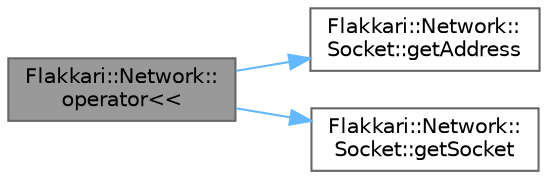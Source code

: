 digraph "Flakkari::Network::operator&lt;&lt;"
{
 // LATEX_PDF_SIZE
  bgcolor="transparent";
  edge [fontname=Helvetica,fontsize=10,labelfontname=Helvetica,labelfontsize=10];
  node [fontname=Helvetica,fontsize=10,shape=box,height=0.2,width=0.4];
  rankdir="LR";
  Node1 [id="Node000001",label="Flakkari::Network::\loperator\<\<",height=0.2,width=0.4,color="gray40", fillcolor="grey60", style="filled", fontcolor="black",tooltip="Convert Socket to string."];
  Node1 -> Node2 [id="edge1_Node000001_Node000002",color="steelblue1",style="solid",tooltip=" "];
  Node2 [id="Node000002",label="Flakkari::Network::\lSocket::getAddress",height=0.2,width=0.4,color="grey40", fillcolor="white", style="filled",URL="$d2/dea/classFlakkari_1_1Network_1_1Socket.html#a5ca8c91d0be0f38dc36d80f18dd1ecd7",tooltip="Get the Address object (std::shared_ptr<Address>)."];
  Node1 -> Node3 [id="edge2_Node000001_Node000003",color="steelblue1",style="solid",tooltip=" "];
  Node3 [id="Node000003",label="Flakkari::Network::\lSocket::getSocket",height=0.2,width=0.4,color="grey40", fillcolor="white", style="filled",URL="$d2/dea/classFlakkari_1_1Network_1_1Socket.html#a6c0aaa1177efdc692875759bafb8fcd8",tooltip="Get the Socket object (SOCKET)."];
}

